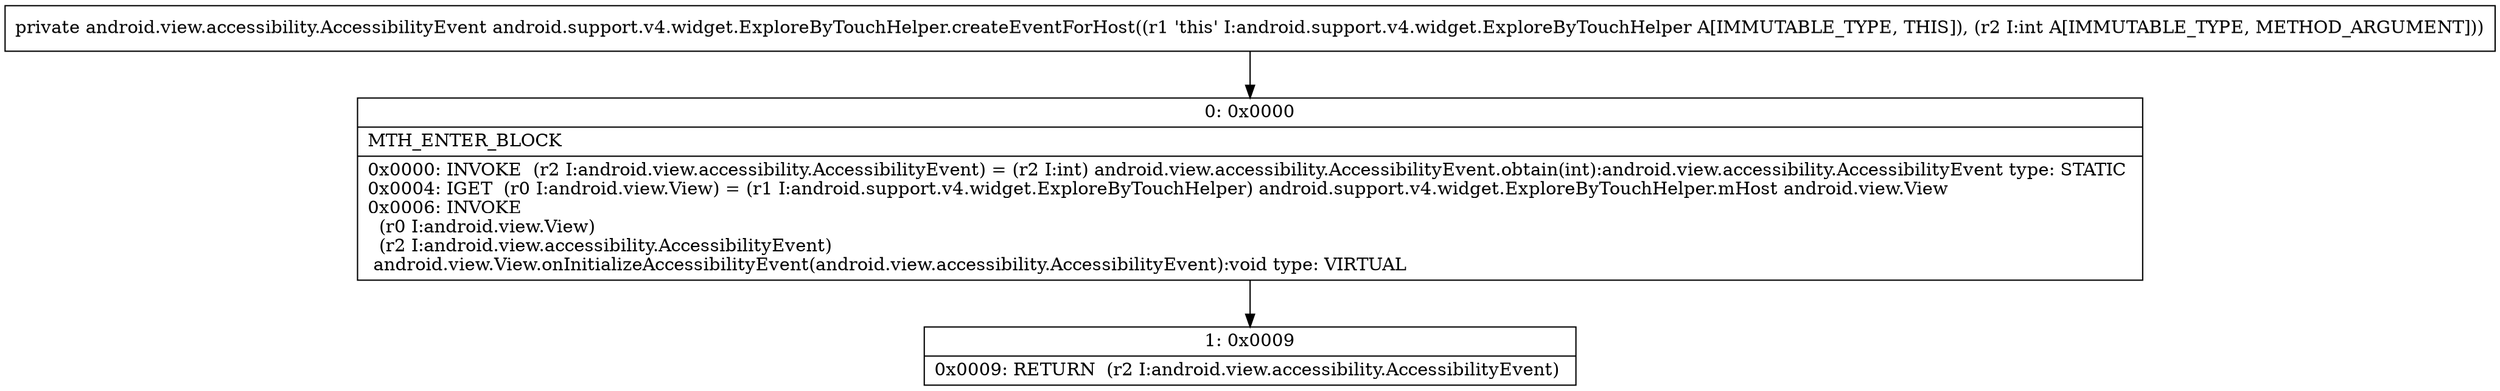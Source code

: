 digraph "CFG forandroid.support.v4.widget.ExploreByTouchHelper.createEventForHost(I)Landroid\/view\/accessibility\/AccessibilityEvent;" {
Node_0 [shape=record,label="{0\:\ 0x0000|MTH_ENTER_BLOCK\l|0x0000: INVOKE  (r2 I:android.view.accessibility.AccessibilityEvent) = (r2 I:int) android.view.accessibility.AccessibilityEvent.obtain(int):android.view.accessibility.AccessibilityEvent type: STATIC \l0x0004: IGET  (r0 I:android.view.View) = (r1 I:android.support.v4.widget.ExploreByTouchHelper) android.support.v4.widget.ExploreByTouchHelper.mHost android.view.View \l0x0006: INVOKE  \l  (r0 I:android.view.View)\l  (r2 I:android.view.accessibility.AccessibilityEvent)\l android.view.View.onInitializeAccessibilityEvent(android.view.accessibility.AccessibilityEvent):void type: VIRTUAL \l}"];
Node_1 [shape=record,label="{1\:\ 0x0009|0x0009: RETURN  (r2 I:android.view.accessibility.AccessibilityEvent) \l}"];
MethodNode[shape=record,label="{private android.view.accessibility.AccessibilityEvent android.support.v4.widget.ExploreByTouchHelper.createEventForHost((r1 'this' I:android.support.v4.widget.ExploreByTouchHelper A[IMMUTABLE_TYPE, THIS]), (r2 I:int A[IMMUTABLE_TYPE, METHOD_ARGUMENT])) }"];
MethodNode -> Node_0;
Node_0 -> Node_1;
}

